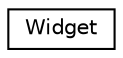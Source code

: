 digraph G
{
  edge [fontname="Helvetica",fontsize="10",labelfontname="Helvetica",labelfontsize="10"];
  node [fontname="Helvetica",fontsize="10",shape=record];
  rankdir="LR";
  Node1 [label="Widget",height=0.2,width=0.4,color="black", fillcolor="white", style="filled",URL="$classWidget.html"];
}

